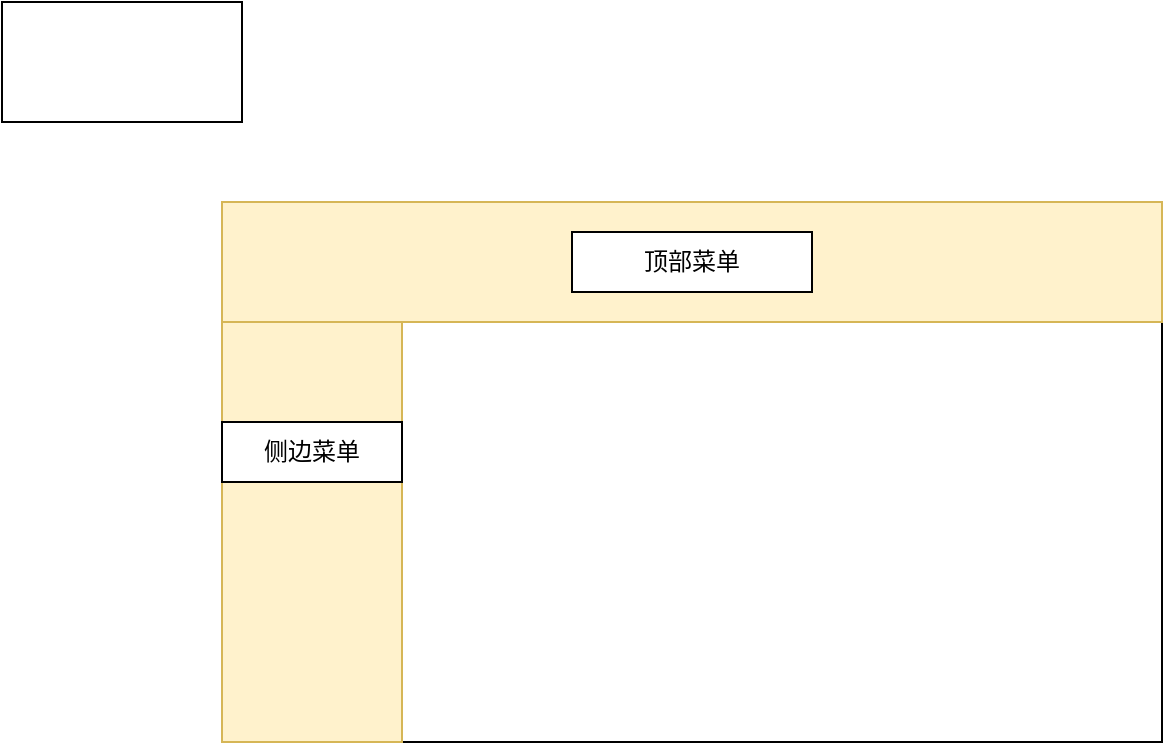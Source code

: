<mxfile version="24.7.14">
  <diagram name="第 1 页" id="cqhHoukOKBnEsIwZ5uYo">
    <mxGraphModel dx="1235" dy="675" grid="1" gridSize="10" guides="1" tooltips="1" connect="1" arrows="1" fold="1" page="1" pageScale="1" pageWidth="827" pageHeight="1169" math="0" shadow="0">
      <root>
        <mxCell id="0" />
        <mxCell id="1" parent="0" />
        <mxCell id="mE_IgQp_bbBxzPFS58c7-2" value="" style="rounded=0;whiteSpace=wrap;html=1;" vertex="1" parent="1">
          <mxGeometry x="190" y="190" width="470" height="270" as="geometry" />
        </mxCell>
        <mxCell id="mE_IgQp_bbBxzPFS58c7-3" value="" style="rounded=0;whiteSpace=wrap;html=1;fillColor=#fff2cc;strokeColor=#d6b656;" vertex="1" parent="1">
          <mxGeometry x="190" y="190" width="470" height="60" as="geometry" />
        </mxCell>
        <mxCell id="mE_IgQp_bbBxzPFS58c7-4" value="" style="rounded=0;whiteSpace=wrap;html=1;fillColor=#fff2cc;strokeColor=#d6b656;" vertex="1" parent="1">
          <mxGeometry x="190" y="250" width="90" height="210" as="geometry" />
        </mxCell>
        <mxCell id="mE_IgQp_bbBxzPFS58c7-5" value="顶部菜单" style="rounded=0;whiteSpace=wrap;html=1;" vertex="1" parent="1">
          <mxGeometry x="365" y="205" width="120" height="30" as="geometry" />
        </mxCell>
        <mxCell id="mE_IgQp_bbBxzPFS58c7-6" value="侧边菜单" style="rounded=0;whiteSpace=wrap;html=1;" vertex="1" parent="1">
          <mxGeometry x="190" y="300" width="90" height="30" as="geometry" />
        </mxCell>
        <mxCell id="mE_IgQp_bbBxzPFS58c7-8" value="" style="rounded=0;whiteSpace=wrap;html=1;" vertex="1" parent="1">
          <mxGeometry x="80" y="90" width="120" height="60" as="geometry" />
        </mxCell>
      </root>
    </mxGraphModel>
  </diagram>
</mxfile>
